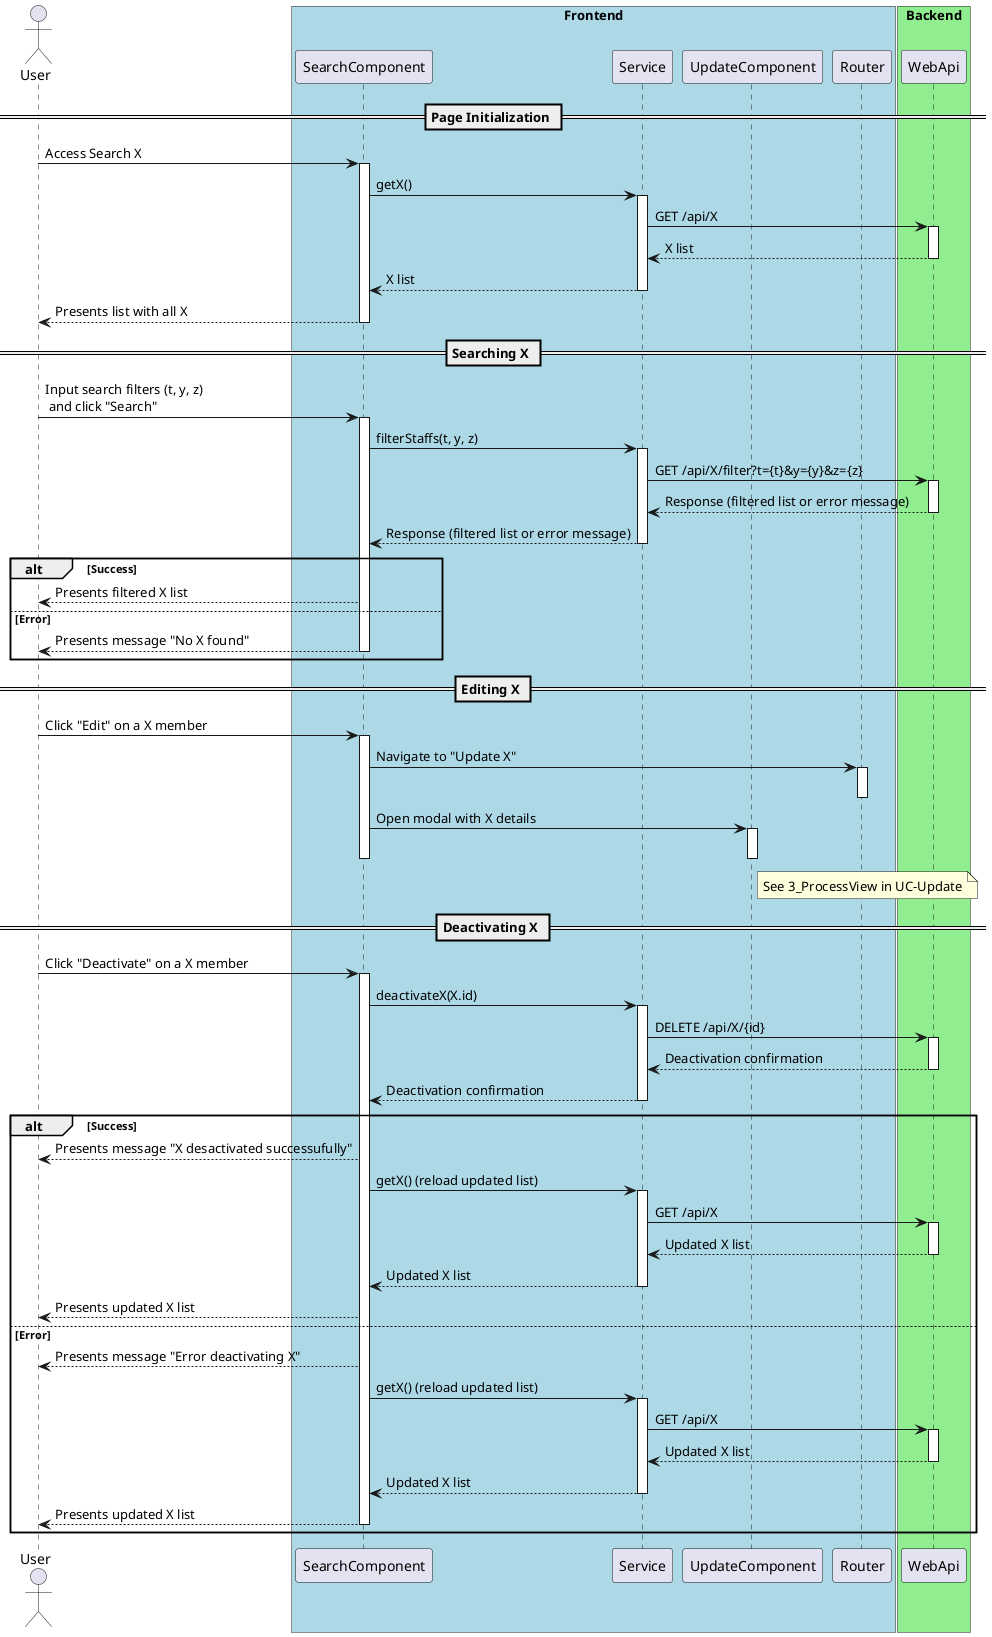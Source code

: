 @startuml
actor User as "User"

box "Frontend" #LightBlue
participant SearchComponent as SearchComponent
participant Service as Service
participant UpdateComponent as UpdateComponent
participant Router as Router
end box

box "Backend" #LightGreen
participant WebApi as BackendAPI
end box

== Page Initialization ==
User -> SearchComponent: Access Search X
activate SearchComponent
SearchComponent -> Service: getX()
activate Service
Service -> BackendAPI: GET /api/X
activate BackendAPI
BackendAPI --> Service: X list
deactivate BackendAPI
Service --> SearchComponent: X list
deactivate Service
SearchComponent --> User: Presents list with all X
deactivate SearchComponent

== Searching X ==
User -> SearchComponent: Input search filters (t, y, z) \n and click "Search"
activate SearchComponent
SearchComponent -> Service: filterStaffs(t, y, z)
activate Service
Service -> BackendAPI: GET /api/X/filter?t={t}&y={y}&z={z}
activate BackendAPI
BackendAPI --> Service: Response (filtered list or error message)
deactivate BackendAPI
Service --> SearchComponent: Response (filtered list or error message)
deactivate Service

alt Success
    SearchComponent --> User: Presents filtered X list
else Error
    SearchComponent --> User: Presents message "No X found"
    deactivate SearchComponent
end

== Editing X ==
User -> SearchComponent: Click "Edit" on a X member
activate SearchComponent
SearchComponent -> Router: Navigate to "Update X"
activate Router
deactivate Router
SearchComponent -> UpdateComponent: Open modal with X details
activate UpdateComponent
deactivate SearchComponent
deactivate UpdateComponent
note right of UpdateComponent: See 3_ProcessView in UC-Update

== Deactivating X ==
User -> SearchComponent: Click "Deactivate" on a X member
activate SearchComponent
SearchComponent -> Service: deactivateX(X.id)
activate Service
Service -> BackendAPI: DELETE /api/X/{id}
activate BackendAPI
BackendAPI --> Service: Deactivation confirmation
deactivate BackendAPI
Service --> SearchComponent: Deactivation confirmation
deactivate Service

alt Success
    SearchComponent --> User: Presents message "X desactivated successufully"
    SearchComponent -> Service: getX() (reload updated list)
    activate Service
    Service -> BackendAPI: GET /api/X
    activate BackendAPI
    BackendAPI --> Service: Updated X list
    deactivate BackendAPI
    Service --> SearchComponent: Updated X list
    deactivate Service
    SearchComponent --> User: Presents updated X list

else Error
    SearchComponent --> User: Presents message "Error deactivating X"
    SearchComponent -> Service: getX() (reload updated list)
    activate Service
    Service -> BackendAPI: GET /api/X
    activate BackendAPI
    BackendAPI --> Service: Updated X list
    deactivate BackendAPI
    Service --> SearchComponent: Updated X list
    deactivate Service
    SearchComponent --> User: Presents updated X list
    deactivate SearchComponent

end

@enduml


